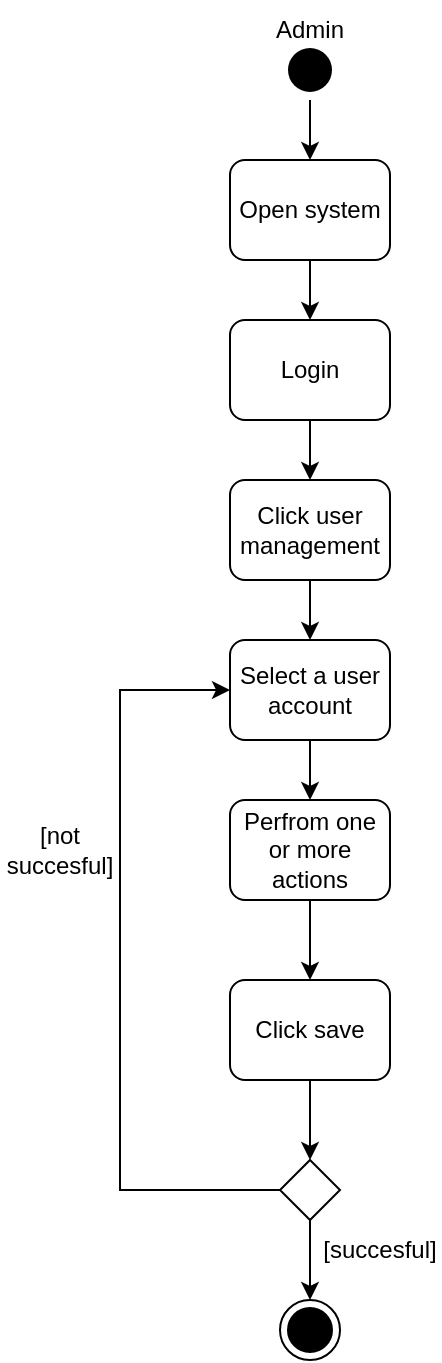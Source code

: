 <mxfile version="26.2.14">
  <diagram name="Page-1" id="NaV1If10QUYctrlVIBG0">
    <mxGraphModel dx="872" dy="439" grid="1" gridSize="10" guides="1" tooltips="1" connect="1" arrows="1" fold="1" page="1" pageScale="1" pageWidth="850" pageHeight="1100" math="0" shadow="0">
      <root>
        <mxCell id="0" />
        <mxCell id="1" parent="0" />
        <mxCell id="8Y5Sv0htWd_NGtNkYQzM-1" style="edgeStyle=orthogonalEdgeStyle;rounded=0;orthogonalLoop=1;jettySize=auto;html=1;entryX=0.5;entryY=0;entryDx=0;entryDy=0;" edge="1" parent="1" source="8Y5Sv0htWd_NGtNkYQzM-2" target="8Y5Sv0htWd_NGtNkYQzM-6">
          <mxGeometry relative="1" as="geometry" />
        </mxCell>
        <mxCell id="8Y5Sv0htWd_NGtNkYQzM-2" value="" style="ellipse;html=1;shape=startState;fillColor=#000000;strokeColor=none;" vertex="1" parent="1">
          <mxGeometry x="560" y="290" width="30" height="30" as="geometry" />
        </mxCell>
        <mxCell id="8Y5Sv0htWd_NGtNkYQzM-3" value="" style="edgeStyle=orthogonalEdgeStyle;html=1;verticalAlign=bottom;endArrow=open;endSize=8;strokeColor=none;rounded=0;" edge="1" parent="1" source="8Y5Sv0htWd_NGtNkYQzM-2">
          <mxGeometry relative="1" as="geometry">
            <mxPoint x="605" y="380" as="targetPoint" />
          </mxGeometry>
        </mxCell>
        <mxCell id="8Y5Sv0htWd_NGtNkYQzM-4" value="Admin" style="text;html=1;align=center;verticalAlign=middle;whiteSpace=wrap;rounded=0;" vertex="1" parent="1">
          <mxGeometry x="545" y="270" width="60" height="30" as="geometry" />
        </mxCell>
        <mxCell id="8Y5Sv0htWd_NGtNkYQzM-5" style="edgeStyle=orthogonalEdgeStyle;rounded=0;orthogonalLoop=1;jettySize=auto;html=1;entryX=0.5;entryY=0;entryDx=0;entryDy=0;" edge="1" parent="1" source="8Y5Sv0htWd_NGtNkYQzM-6" target="8Y5Sv0htWd_NGtNkYQzM-8">
          <mxGeometry relative="1" as="geometry" />
        </mxCell>
        <mxCell id="8Y5Sv0htWd_NGtNkYQzM-6" value="Open system" style="rounded=1;whiteSpace=wrap;html=1;" vertex="1" parent="1">
          <mxGeometry x="535" y="350" width="80" height="50" as="geometry" />
        </mxCell>
        <mxCell id="8Y5Sv0htWd_NGtNkYQzM-7" style="edgeStyle=orthogonalEdgeStyle;rounded=0;orthogonalLoop=1;jettySize=auto;html=1;entryX=0.5;entryY=0;entryDx=0;entryDy=0;" edge="1" parent="1" source="8Y5Sv0htWd_NGtNkYQzM-8" target="8Y5Sv0htWd_NGtNkYQzM-10">
          <mxGeometry relative="1" as="geometry" />
        </mxCell>
        <mxCell id="8Y5Sv0htWd_NGtNkYQzM-8" value="Login" style="rounded=1;whiteSpace=wrap;html=1;" vertex="1" parent="1">
          <mxGeometry x="535" y="430" width="80" height="50" as="geometry" />
        </mxCell>
        <mxCell id="8Y5Sv0htWd_NGtNkYQzM-9" style="edgeStyle=orthogonalEdgeStyle;rounded=0;orthogonalLoop=1;jettySize=auto;html=1;entryX=0.5;entryY=0;entryDx=0;entryDy=0;" edge="1" parent="1" source="8Y5Sv0htWd_NGtNkYQzM-10">
          <mxGeometry relative="1" as="geometry">
            <mxPoint x="575" y="590" as="targetPoint" />
          </mxGeometry>
        </mxCell>
        <mxCell id="8Y5Sv0htWd_NGtNkYQzM-10" value="Click user management" style="rounded=1;whiteSpace=wrap;html=1;" vertex="1" parent="1">
          <mxGeometry x="535" y="510" width="80" height="50" as="geometry" />
        </mxCell>
        <mxCell id="8Y5Sv0htWd_NGtNkYQzM-22" style="edgeStyle=orthogonalEdgeStyle;rounded=0;orthogonalLoop=1;jettySize=auto;html=1;entryX=0.5;entryY=0;entryDx=0;entryDy=0;" edge="1" parent="1" source="8Y5Sv0htWd_NGtNkYQzM-12" target="8Y5Sv0htWd_NGtNkYQzM-21">
          <mxGeometry relative="1" as="geometry" />
        </mxCell>
        <mxCell id="8Y5Sv0htWd_NGtNkYQzM-12" value="Perfrom one or more actions" style="rounded=1;whiteSpace=wrap;html=1;" vertex="1" parent="1">
          <mxGeometry x="535" y="670" width="80" height="50" as="geometry" />
        </mxCell>
        <mxCell id="8Y5Sv0htWd_NGtNkYQzM-13" value="" style="ellipse;html=1;shape=endState;fillColor=#000000;strokeColor=light-dark(#000000, #ff9090);" vertex="1" parent="1">
          <mxGeometry x="560" y="920" width="30" height="30" as="geometry" />
        </mxCell>
        <mxCell id="8Y5Sv0htWd_NGtNkYQzM-14" style="edgeStyle=orthogonalEdgeStyle;rounded=0;orthogonalLoop=1;jettySize=auto;html=1;entryX=0.5;entryY=0;entryDx=0;entryDy=0;" edge="1" parent="1" source="8Y5Sv0htWd_NGtNkYQzM-15" target="8Y5Sv0htWd_NGtNkYQzM-12">
          <mxGeometry relative="1" as="geometry" />
        </mxCell>
        <mxCell id="8Y5Sv0htWd_NGtNkYQzM-15" value="Select a user account" style="rounded=1;whiteSpace=wrap;html=1;" vertex="1" parent="1">
          <mxGeometry x="535" y="590" width="80" height="50" as="geometry" />
        </mxCell>
        <mxCell id="8Y5Sv0htWd_NGtNkYQzM-16" style="edgeStyle=orthogonalEdgeStyle;rounded=0;orthogonalLoop=1;jettySize=auto;html=1;entryX=0.5;entryY=0;entryDx=0;entryDy=0;" edge="1" parent="1" source="8Y5Sv0htWd_NGtNkYQzM-18" target="8Y5Sv0htWd_NGtNkYQzM-13">
          <mxGeometry relative="1" as="geometry" />
        </mxCell>
        <mxCell id="8Y5Sv0htWd_NGtNkYQzM-17" style="edgeStyle=orthogonalEdgeStyle;rounded=0;orthogonalLoop=1;jettySize=auto;html=1;entryX=0;entryY=0.5;entryDx=0;entryDy=0;" edge="1" parent="1" source="8Y5Sv0htWd_NGtNkYQzM-18" target="8Y5Sv0htWd_NGtNkYQzM-15">
          <mxGeometry relative="1" as="geometry">
            <Array as="points">
              <mxPoint x="480" y="865" />
              <mxPoint x="480" y="615" />
            </Array>
          </mxGeometry>
        </mxCell>
        <mxCell id="8Y5Sv0htWd_NGtNkYQzM-18" value="" style="rhombus;whiteSpace=wrap;html=1;" vertex="1" parent="1">
          <mxGeometry x="560" y="850" width="30" height="30" as="geometry" />
        </mxCell>
        <mxCell id="8Y5Sv0htWd_NGtNkYQzM-19" value="[succesful]" style="text;html=1;align=center;verticalAlign=middle;whiteSpace=wrap;rounded=0;" vertex="1" parent="1">
          <mxGeometry x="580" y="880" width="60" height="30" as="geometry" />
        </mxCell>
        <mxCell id="8Y5Sv0htWd_NGtNkYQzM-20" value="[not succesful]" style="text;html=1;align=center;verticalAlign=middle;whiteSpace=wrap;rounded=0;" vertex="1" parent="1">
          <mxGeometry x="420" y="680" width="60" height="30" as="geometry" />
        </mxCell>
        <mxCell id="8Y5Sv0htWd_NGtNkYQzM-23" style="edgeStyle=orthogonalEdgeStyle;rounded=0;orthogonalLoop=1;jettySize=auto;html=1;entryX=0.5;entryY=0;entryDx=0;entryDy=0;" edge="1" parent="1" source="8Y5Sv0htWd_NGtNkYQzM-21" target="8Y5Sv0htWd_NGtNkYQzM-18">
          <mxGeometry relative="1" as="geometry" />
        </mxCell>
        <mxCell id="8Y5Sv0htWd_NGtNkYQzM-21" value="Click save" style="rounded=1;whiteSpace=wrap;html=1;" vertex="1" parent="1">
          <mxGeometry x="535" y="760" width="80" height="50" as="geometry" />
        </mxCell>
      </root>
    </mxGraphModel>
  </diagram>
</mxfile>
